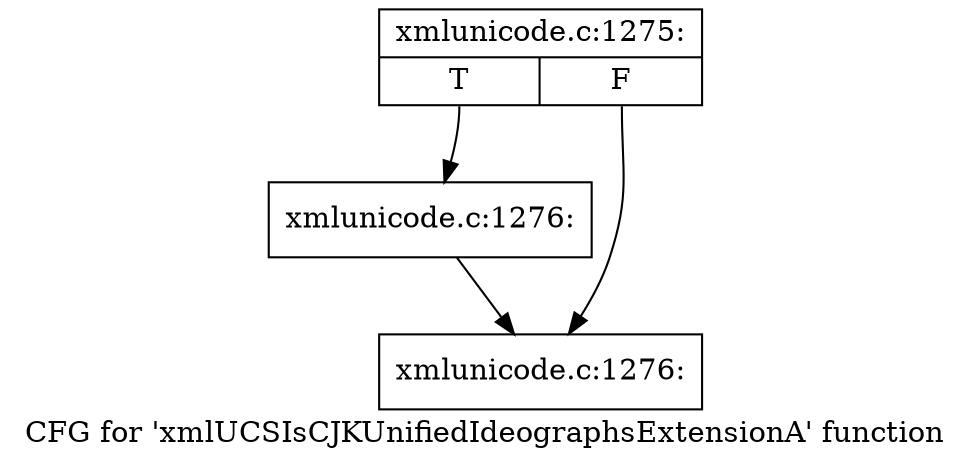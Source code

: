 digraph "CFG for 'xmlUCSIsCJKUnifiedIdeographsExtensionA' function" {
	label="CFG for 'xmlUCSIsCJKUnifiedIdeographsExtensionA' function";

	Node0x4e20c70 [shape=record,label="{xmlunicode.c:1275:|{<s0>T|<s1>F}}"];
	Node0x4e20c70:s0 -> Node0x4e20e40;
	Node0x4e20c70:s1 -> Node0x4e20df0;
	Node0x4e20e40 [shape=record,label="{xmlunicode.c:1276:}"];
	Node0x4e20e40 -> Node0x4e20df0;
	Node0x4e20df0 [shape=record,label="{xmlunicode.c:1276:}"];
}
